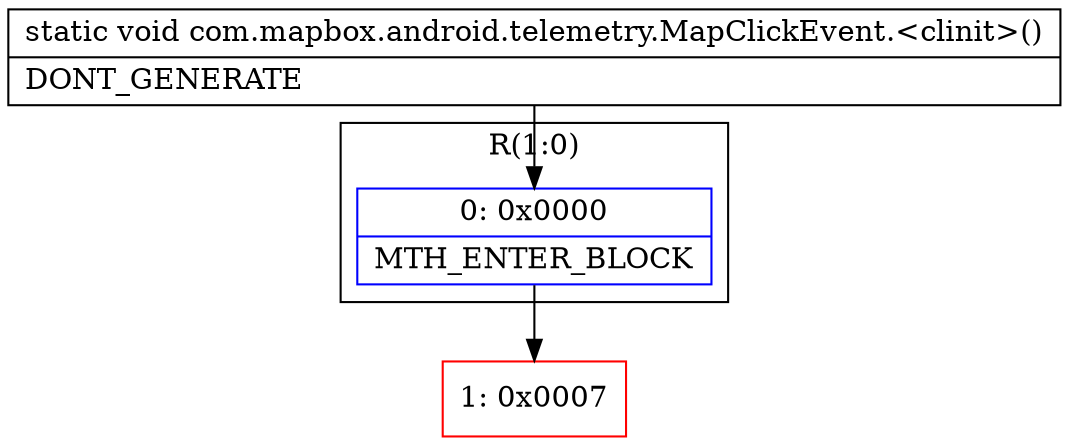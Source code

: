 digraph "CFG forcom.mapbox.android.telemetry.MapClickEvent.\<clinit\>()V" {
subgraph cluster_Region_1857106698 {
label = "R(1:0)";
node [shape=record,color=blue];
Node_0 [shape=record,label="{0\:\ 0x0000|MTH_ENTER_BLOCK\l}"];
}
Node_1 [shape=record,color=red,label="{1\:\ 0x0007}"];
MethodNode[shape=record,label="{static void com.mapbox.android.telemetry.MapClickEvent.\<clinit\>()  | DONT_GENERATE\l}"];
MethodNode -> Node_0;
Node_0 -> Node_1;
}

